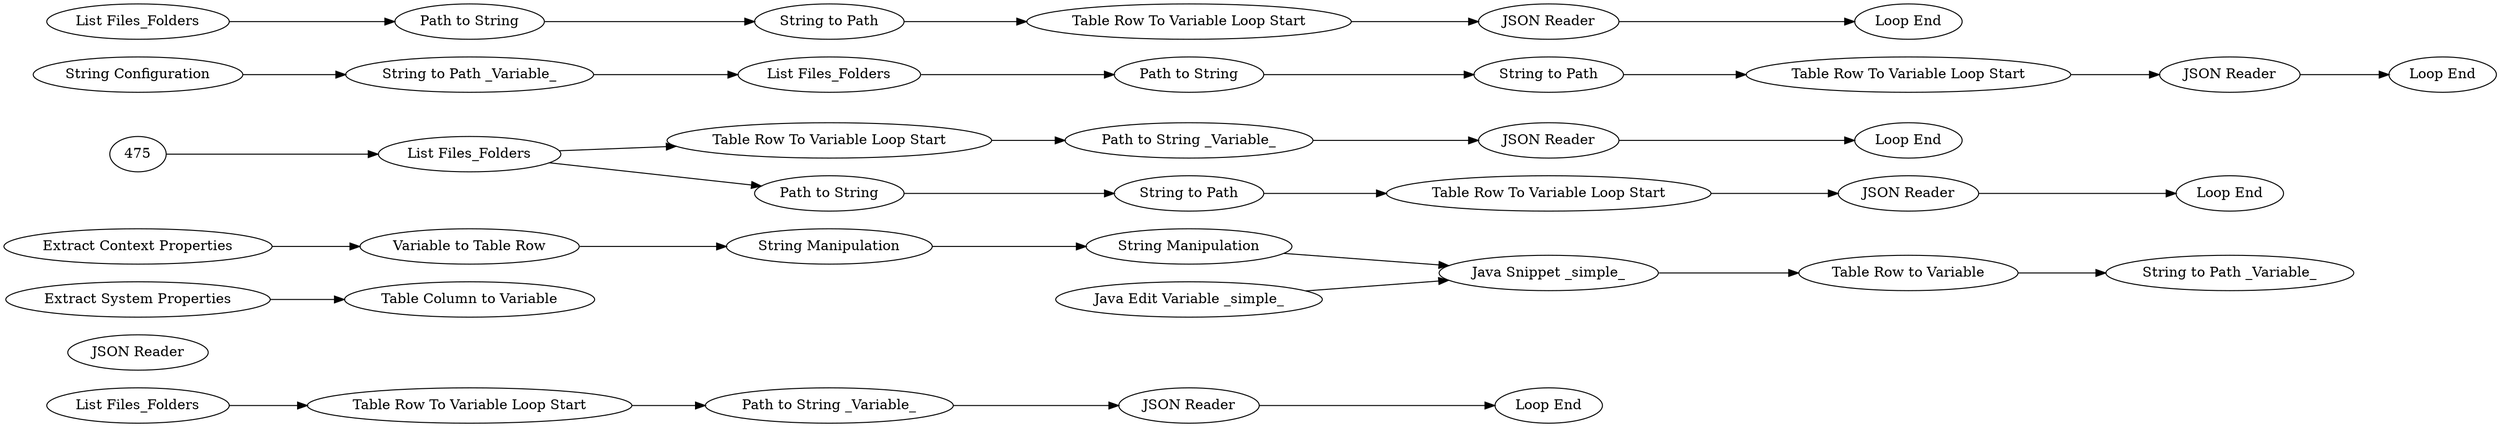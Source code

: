 digraph {
	1 [label="List Files_Folders"]
	2 [label="Table Row To Variable Loop Start"]
	3 [label="JSON Reader"]
	5 [label="JSON Reader"]
	7 [label="Extract System Properties"]
	46 [label="Java Snippet _simple_"]
	47 [label="String Manipulation"]
	48 [label="String Manipulation"]
	55 [label="Java Edit Variable _simple_"]
	56 [label="Table Column to Variable"]
	58 [label="Variable to Table Row"]
	59 [label="Extract Context Properties"]
	60 [label="Table Row to Variable"]
	61 [label="String to Path _Variable_"]
	476 [label="List Files_Folders"]
	477 [label="JSON Reader"]
	478 [label="Path to String _Variable_"]
	479 [label="Table Row To Variable Loop Start"]
	480 [label="Loop End"]
	481 [label="Loop End"]
	482 [label="Path to String"]
	483 [label="String to Path"]
	485 [label="Table Row To Variable Loop Start"]
	486 [label="JSON Reader"]
	487 [label="Loop End"]
	488 [label="Path to String _Variable_"]
	489 [label="String Configuration"]
	490 [label="List Files_Folders"]
	491 [label="String to Path _Variable_"]
	492 [label="Path to String"]
	493 [label="String to Path"]
	494 [label="Table Row To Variable Loop Start"]
	495 [label="Loop End"]
	496 [label="JSON Reader"]
	497 [label="String to Path"]
	498 [label="Path to String"]
	499 [label="Table Row To Variable Loop Start"]
	500 [label="List Files_Folders"]
	501 [label="JSON Reader"]
	502 [label="Loop End"]
	7 -> 56
	46 -> 60
	47 -> 46
	48 -> 47
	55 -> 46
	58 -> 48
	59 -> 58
	60 -> 61
	1 -> 2
	2 -> 488
	3 -> 481
	475 -> 476
	476 -> 479
	476 -> 482
	477 -> 480
	478 -> 477
	479 -> 478
	482 -> 483
	483 -> 485
	485 -> 486
	486 -> 487
	488 -> 3
	489 -> 491
	490 -> 492
	491 -> 490
	492 -> 493
	493 -> 494
	494 -> 496
	496 -> 495
	497 -> 499
	498 -> 497
	499 -> 501
	500 -> 498
	501 -> 502
	rankdir=LR
}
